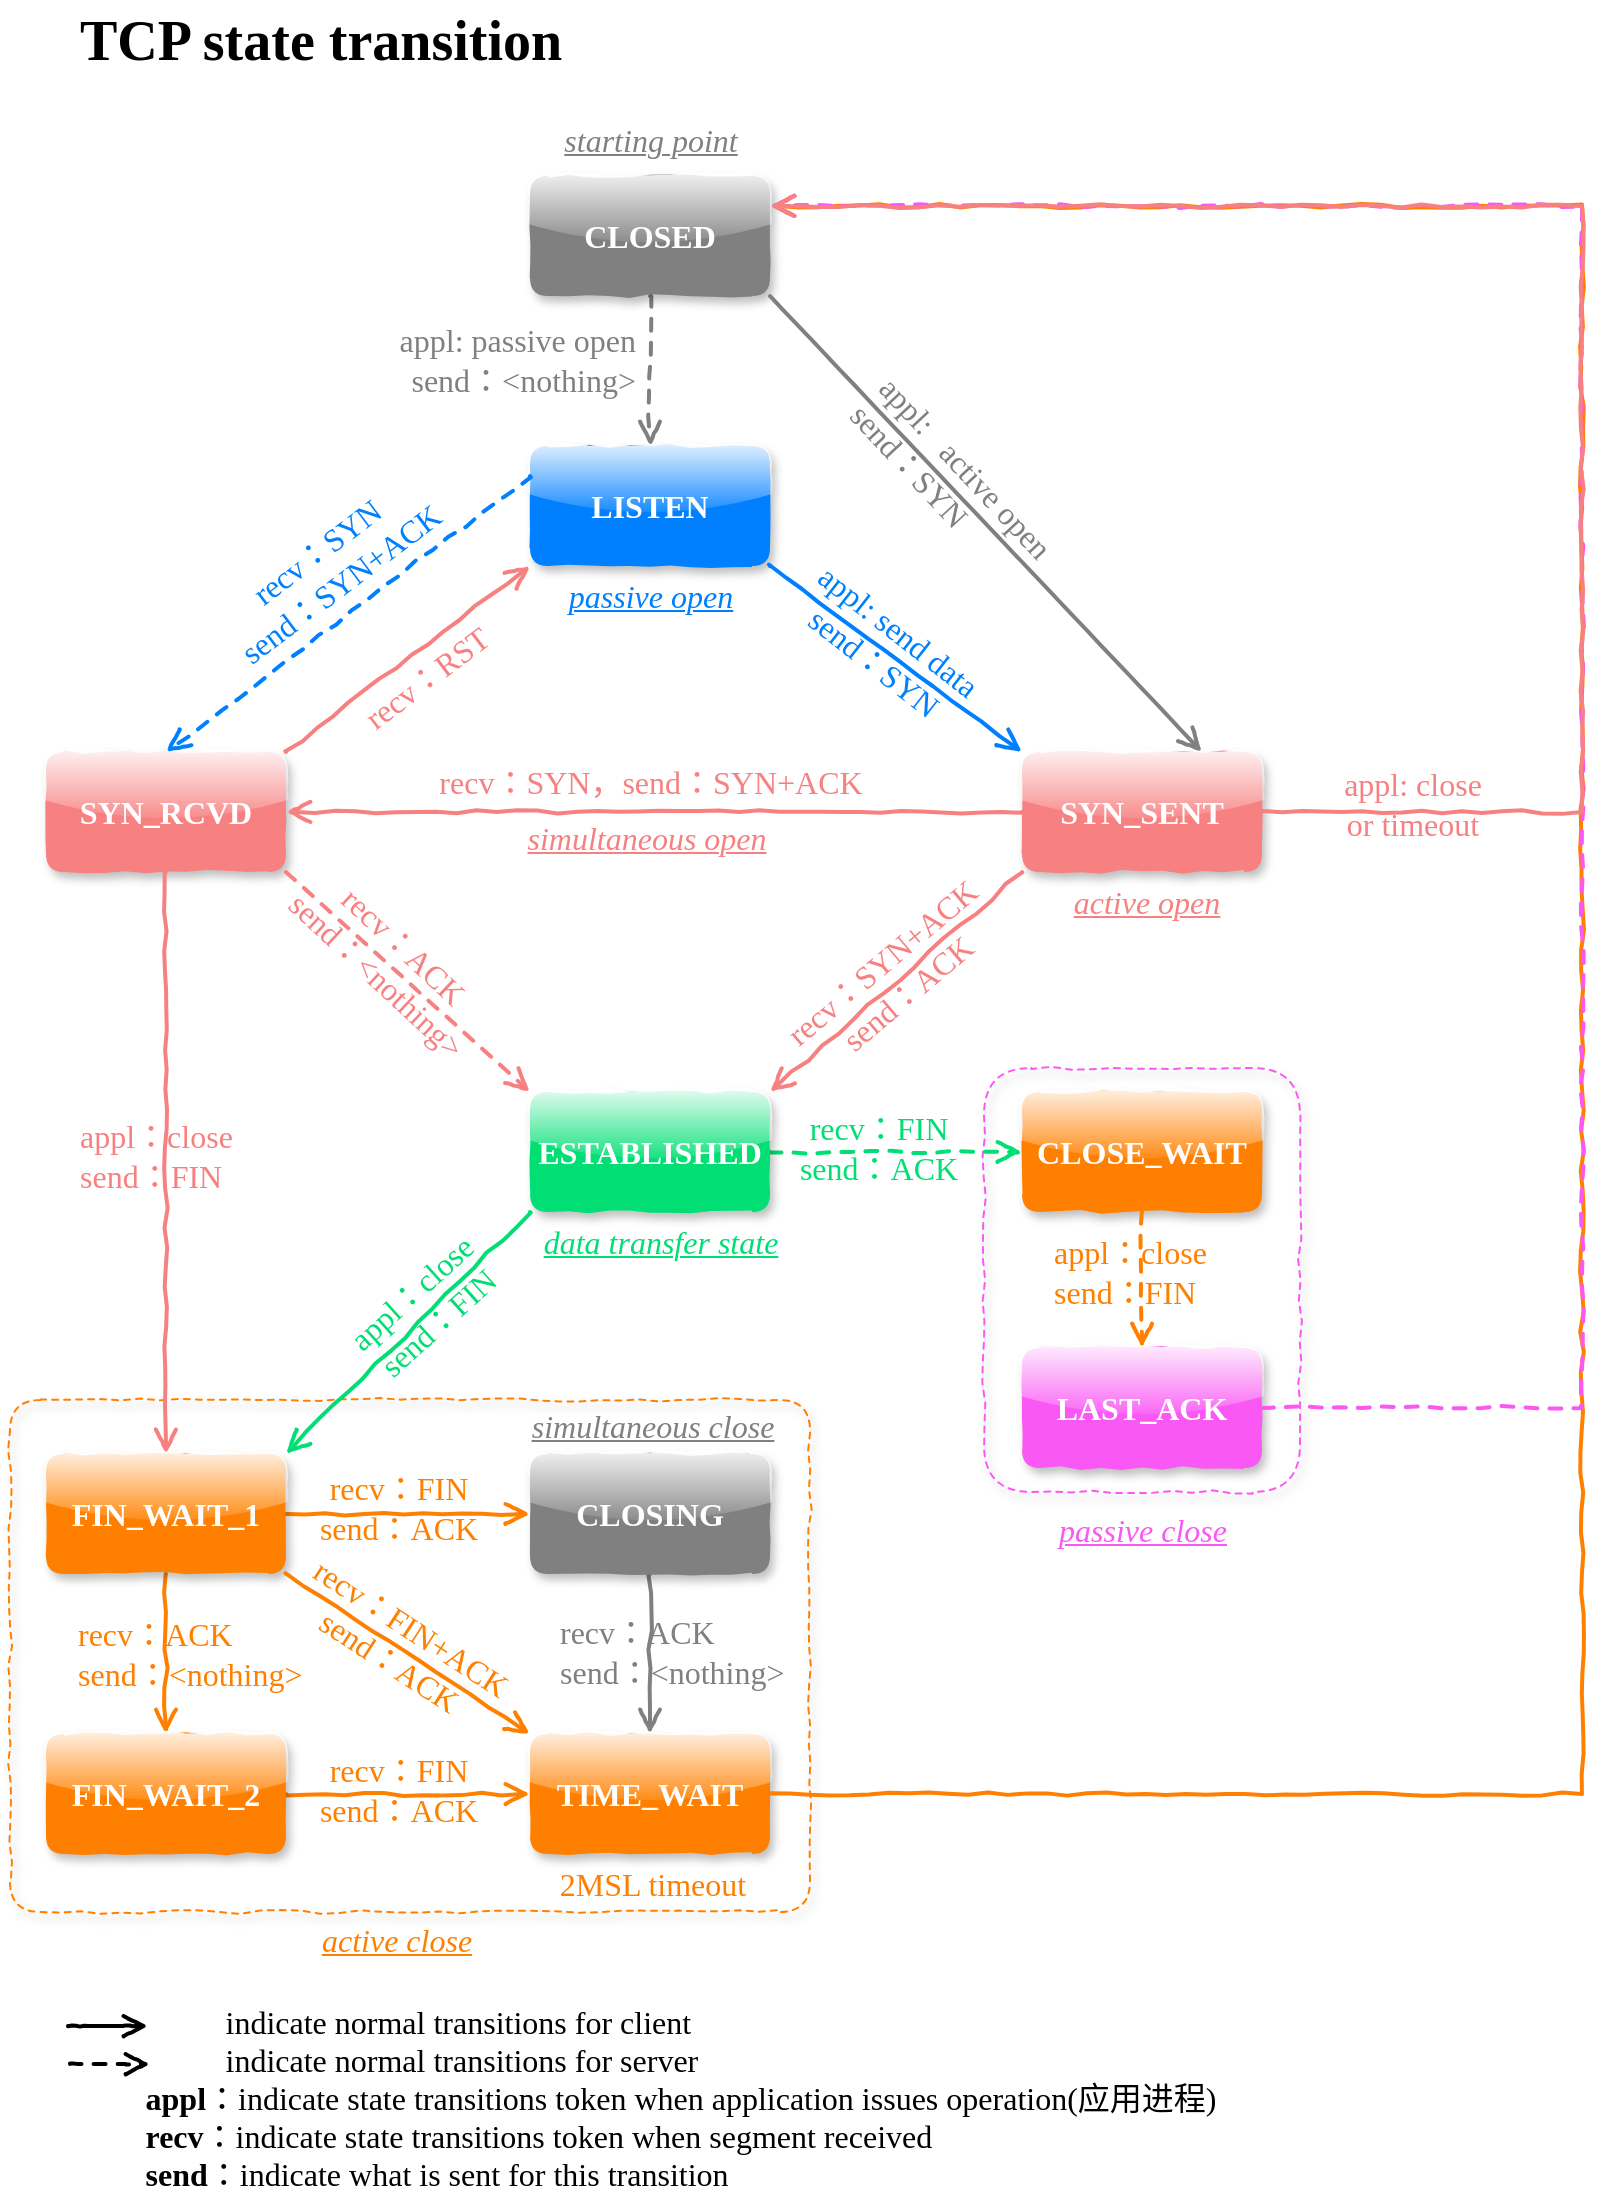 <mxfile version="13.9.9" type="device"><diagram id="qJx3MESUr1q7judaKmlN" name="第 1 页"><mxGraphModel dx="1422" dy="822" grid="1" gridSize="10" guides="1" tooltips="1" connect="1" arrows="1" fold="1" page="1" pageScale="1" pageWidth="827" pageHeight="1169" math="0" shadow="0"><root><mxCell id="0"/><mxCell id="1" parent="0"/><mxCell id="8LhVfHfSix1H9O6eTcY6-74" value="" style="rounded=1;whiteSpace=wrap;html=1;comic=1;sketch=0;perimeterSpacing=0;shadow=1;glass=1;fontSize=16;fontFamily=Comic Sans MS;fontStyle=0;fillColor=none;dashed=1;arcSize=6;strokeColor=#FF8000;" vertex="1" parent="1"><mxGeometry x="20" y="720" width="400" height="256" as="geometry"/></mxCell><mxCell id="8LhVfHfSix1H9O6eTcY6-69" value="" style="rounded=1;whiteSpace=wrap;html=1;comic=1;sketch=0;perimeterSpacing=0;shadow=1;glass=1;fontSize=16;fontFamily=Comic Sans MS;fontStyle=0;fillColor=none;dashed=1;strokeColor=#FA58F4;" vertex="1" parent="1"><mxGeometry x="507" y="554" width="158" height="212" as="geometry"/></mxCell><mxCell id="8LhVfHfSix1H9O6eTcY6-11" value="" style="edgeStyle=orthogonalEdgeStyle;rounded=0;orthogonalLoop=1;jettySize=auto;html=1;strokeWidth=2;endArrow=open;endFill=0;endSize=8;comic=1;entryX=0.5;entryY=0;entryDx=0;entryDy=0;exitX=0.5;exitY=1;exitDx=0;exitDy=0;dashed=1;strokeColor=#808080;" edge="1" parent="1" source="b06dhv5IZUUVjLHqWVri-1" target="8LhVfHfSix1H9O6eTcY6-1"><mxGeometry relative="1" as="geometry"/></mxCell><mxCell id="b06dhv5IZUUVjLHqWVri-1" value="CLOSED" style="rounded=1;whiteSpace=wrap;html=1;comic=1;sketch=0;perimeterSpacing=0;shadow=1;glass=1;fontSize=16;fontFamily=Comic Sans MS;fontStyle=1;fillColor=#808080;strokeColor=none;fontColor=#FFFFFF;" parent="1" vertex="1"><mxGeometry x="280" y="108" width="120" height="60" as="geometry"/></mxCell><mxCell id="8LhVfHfSix1H9O6eTcY6-1" value="LISTEN" style="rounded=1;whiteSpace=wrap;html=1;comic=1;sketch=0;perimeterSpacing=0;shadow=1;glass=1;fontSize=16;fontFamily=Comic Sans MS;fontStyle=1;fillColor=#0080FF;strokeColor=none;fontColor=#FFFFFF;" vertex="1" parent="1"><mxGeometry x="280" y="243" width="120" height="60" as="geometry"/></mxCell><mxCell id="8LhVfHfSix1H9O6eTcY6-2" value="SYN_RCVD" style="rounded=1;whiteSpace=wrap;html=1;comic=1;sketch=0;perimeterSpacing=0;shadow=1;glass=1;fontSize=16;fontFamily=Comic Sans MS;fontStyle=1;fillColor=#F78181;strokeColor=none;fontColor=#FFFFFF;" vertex="1" parent="1"><mxGeometry x="38" y="396" width="120" height="60" as="geometry"/></mxCell><mxCell id="8LhVfHfSix1H9O6eTcY6-14" value="" style="edgeStyle=orthogonalEdgeStyle;rounded=0;comic=1;orthogonalLoop=1;jettySize=auto;html=1;endArrow=open;endFill=0;endSize=8;strokeWidth=2;strokeColor=#F78181;" edge="1" parent="1" source="8LhVfHfSix1H9O6eTcY6-3" target="8LhVfHfSix1H9O6eTcY6-2"><mxGeometry relative="1" as="geometry"/></mxCell><mxCell id="8LhVfHfSix1H9O6eTcY6-3" value="SYN_SENT" style="rounded=1;whiteSpace=wrap;html=1;comic=1;sketch=0;perimeterSpacing=0;shadow=1;glass=1;fontSize=16;fontFamily=Comic Sans MS;fontStyle=1;fillColor=#F78181;strokeColor=none;fontColor=#FFFFFF;" vertex="1" parent="1"><mxGeometry x="526" y="396" width="120" height="60" as="geometry"/></mxCell><mxCell id="8LhVfHfSix1H9O6eTcY6-25" value="" style="edgeStyle=orthogonalEdgeStyle;rounded=0;comic=1;orthogonalLoop=1;jettySize=auto;html=1;endArrow=open;endFill=0;endSize=8;strokeWidth=2;dashed=1;strokeColor=#01DF74;" edge="1" parent="1" source="8LhVfHfSix1H9O6eTcY6-4" target="8LhVfHfSix1H9O6eTcY6-5"><mxGeometry relative="1" as="geometry"/></mxCell><mxCell id="8LhVfHfSix1H9O6eTcY6-4" value="ESTABLISHED" style="rounded=1;whiteSpace=wrap;html=1;comic=1;sketch=0;perimeterSpacing=0;shadow=1;glass=1;fontSize=16;fontFamily=Comic Sans MS;fontStyle=1;fillColor=#01DF74;fontColor=#FFFFFF;strokeColor=none;" vertex="1" parent="1"><mxGeometry x="280" y="566" width="120" height="60" as="geometry"/></mxCell><mxCell id="8LhVfHfSix1H9O6eTcY6-5" value="CLOSE_WAIT" style="rounded=1;whiteSpace=wrap;html=1;comic=1;sketch=0;perimeterSpacing=0;shadow=1;glass=1;fontSize=16;fontFamily=Comic Sans MS;fontStyle=1;fillColor=#FF8000;strokeColor=none;fontColor=#FFFFFF;" vertex="1" parent="1"><mxGeometry x="526" y="566" width="120" height="60" as="geometry"/></mxCell><mxCell id="8LhVfHfSix1H9O6eTcY6-6" value="LAST_ACK" style="rounded=1;whiteSpace=wrap;html=1;comic=1;sketch=0;perimeterSpacing=0;shadow=1;glass=1;fontSize=16;fontFamily=Comic Sans MS;fontStyle=1;fillColor=#FA58F4;strokeColor=none;fontColor=#FFFFFF;" vertex="1" parent="1"><mxGeometry x="526" y="694" width="120" height="60" as="geometry"/></mxCell><mxCell id="8LhVfHfSix1H9O6eTcY6-19" value="" style="edgeStyle=orthogonalEdgeStyle;rounded=0;comic=1;orthogonalLoop=1;jettySize=auto;html=1;endArrow=open;endFill=0;endSize=8;strokeWidth=2;strokeColor=#FF8000;" edge="1" parent="1" source="8LhVfHfSix1H9O6eTcY6-7" target="8LhVfHfSix1H9O6eTcY6-8"><mxGeometry relative="1" as="geometry"/></mxCell><mxCell id="8LhVfHfSix1H9O6eTcY6-22" value="" style="edgeStyle=orthogonalEdgeStyle;rounded=0;comic=1;orthogonalLoop=1;jettySize=auto;html=1;endArrow=open;endFill=0;endSize=8;strokeWidth=2;strokeColor=#FF8000;" edge="1" parent="1" source="8LhVfHfSix1H9O6eTcY6-7" target="8LhVfHfSix1H9O6eTcY6-9"><mxGeometry relative="1" as="geometry"/></mxCell><mxCell id="8LhVfHfSix1H9O6eTcY6-7" value="FIN_WAIT_1" style="rounded=1;whiteSpace=wrap;html=1;comic=1;sketch=0;perimeterSpacing=0;shadow=1;glass=1;fontSize=16;fontFamily=Comic Sans MS;fontStyle=1;fillColor=#FF8000;strokeColor=none;fontColor=#FFFFFF;" vertex="1" parent="1"><mxGeometry x="38" y="747" width="120" height="60" as="geometry"/></mxCell><mxCell id="8LhVfHfSix1H9O6eTcY6-30" value="" style="edgeStyle=orthogonalEdgeStyle;rounded=0;comic=1;orthogonalLoop=1;jettySize=auto;html=1;endArrow=open;endFill=0;endSize=8;strokeWidth=2;strokeColor=#FF8000;" edge="1" parent="1" source="8LhVfHfSix1H9O6eTcY6-8" target="8LhVfHfSix1H9O6eTcY6-10"><mxGeometry relative="1" as="geometry"/></mxCell><mxCell id="8LhVfHfSix1H9O6eTcY6-8" value="FIN_WAIT_2" style="rounded=1;whiteSpace=wrap;html=1;comic=1;sketch=0;perimeterSpacing=0;shadow=1;glass=1;fontSize=16;fontFamily=Comic Sans MS;fontStyle=1;fillColor=#FF8000;strokeColor=none;fontColor=#FFFFFF;" vertex="1" parent="1"><mxGeometry x="38" y="887" width="120" height="60" as="geometry"/></mxCell><mxCell id="8LhVfHfSix1H9O6eTcY6-21" value="" style="edgeStyle=orthogonalEdgeStyle;rounded=0;comic=1;orthogonalLoop=1;jettySize=auto;html=1;endArrow=open;endFill=0;endSize=8;strokeWidth=2;strokeColor=#808080;" edge="1" parent="1" source="8LhVfHfSix1H9O6eTcY6-9" target="8LhVfHfSix1H9O6eTcY6-10"><mxGeometry relative="1" as="geometry"/></mxCell><mxCell id="8LhVfHfSix1H9O6eTcY6-9" value="CLOSING" style="rounded=1;whiteSpace=wrap;html=1;comic=1;sketch=0;perimeterSpacing=0;shadow=1;glass=1;fontSize=16;fontFamily=Comic Sans MS;fontStyle=1;strokeColor=none;fontColor=#FFFFFF;fillColor=#808080;" vertex="1" parent="1"><mxGeometry x="280" y="747" width="120" height="60" as="geometry"/></mxCell><mxCell id="8LhVfHfSix1H9O6eTcY6-10" value="TIME_WAIT" style="rounded=1;whiteSpace=wrap;html=1;comic=1;sketch=0;perimeterSpacing=0;shadow=1;glass=1;fontSize=16;fontFamily=Comic Sans MS;fontStyle=1;fillColor=#FF8000;strokeColor=none;fontColor=#FFFFFF;" vertex="1" parent="1"><mxGeometry x="280" y="887" width="120" height="60" as="geometry"/></mxCell><mxCell id="8LhVfHfSix1H9O6eTcY6-26" value="" style="edgeStyle=orthogonalEdgeStyle;rounded=0;comic=1;orthogonalLoop=1;jettySize=auto;html=1;endArrow=open;endFill=0;endSize=8;strokeWidth=2;exitX=1;exitY=0.5;exitDx=0;exitDy=0;entryX=1;entryY=0.25;entryDx=0;entryDy=0;strokeColor=#FF8000;" edge="1" parent="1" source="8LhVfHfSix1H9O6eTcY6-10" target="b06dhv5IZUUVjLHqWVri-1"><mxGeometry relative="1" as="geometry"><mxPoint x="560" y="856" as="sourcePoint"/><mxPoint x="580" y="981" as="targetPoint"/><Array as="points"><mxPoint x="806" y="917"/><mxPoint x="806" y="123"/></Array></mxGeometry></mxCell><mxCell id="8LhVfHfSix1H9O6eTcY6-27" value="" style="edgeStyle=orthogonalEdgeStyle;rounded=0;comic=1;orthogonalLoop=1;jettySize=auto;html=1;endArrow=open;endFill=0;endSize=8;strokeWidth=2;exitX=1;exitY=0.5;exitDx=0;exitDy=0;entryX=1;entryY=0.25;entryDx=0;entryDy=0;dashed=1;strokeColor=#FA58F4;" edge="1" parent="1" source="8LhVfHfSix1H9O6eTcY6-6" target="b06dhv5IZUUVjLHqWVri-1"><mxGeometry relative="1" as="geometry"><mxPoint x="486" y="896" as="sourcePoint"/><mxPoint x="576" y="226" as="targetPoint"/><Array as="points"><mxPoint x="806" y="724"/><mxPoint x="806" y="123"/></Array></mxGeometry></mxCell><mxCell id="8LhVfHfSix1H9O6eTcY6-28" value="" style="edgeStyle=orthogonalEdgeStyle;rounded=0;comic=1;orthogonalLoop=1;jettySize=auto;html=1;endArrow=open;endFill=0;endSize=8;strokeWidth=2;exitX=1;exitY=0.5;exitDx=0;exitDy=0;entryX=1;entryY=0.25;entryDx=0;entryDy=0;strokeColor=#F78181;" edge="1" parent="1" source="8LhVfHfSix1H9O6eTcY6-3" target="b06dhv5IZUUVjLHqWVri-1"><mxGeometry relative="1" as="geometry"><mxPoint x="666" y="786" as="sourcePoint"/><mxPoint x="516" y="196" as="targetPoint"/><Array as="points"><mxPoint x="806" y="426"/><mxPoint x="806" y="123"/></Array></mxGeometry></mxCell><mxCell id="8LhVfHfSix1H9O6eTcY6-32" value="&lt;font style=&quot;font-size: 16px&quot; face=&quot;Comic Sans MS&quot;&gt;starting point&lt;/font&gt;" style="text;html=1;align=center;verticalAlign=middle;resizable=0;points=[];autosize=1;fontColor=#808080;fontStyle=6" vertex="1" parent="1"><mxGeometry x="280" y="80" width="120" height="20" as="geometry"/></mxCell><mxCell id="8LhVfHfSix1H9O6eTcY6-34" value="&lt;font style=&quot;font-size: 16px&quot; face=&quot;Comic Sans MS&quot;&gt;appl: passive open&lt;br&gt;send：&amp;lt;nothing&amp;gt;&lt;br&gt;&lt;/font&gt;" style="text;html=1;align=right;verticalAlign=middle;resizable=0;points=[];autosize=1;fontColor=#808080;" vertex="1" parent="1"><mxGeometry x="184" y="180" width="150" height="40" as="geometry"/></mxCell><mxCell id="8LhVfHfSix1H9O6eTcY6-35" value="&lt;font style=&quot;font-size: 16px&quot; face=&quot;Comic Sans MS&quot;&gt;passive open&lt;/font&gt;" style="text;html=1;align=center;verticalAlign=middle;resizable=0;points=[];autosize=1;fontStyle=6;fontColor=#0080FF;" vertex="1" parent="1"><mxGeometry x="285" y="308" width="110" height="20" as="geometry"/></mxCell><mxCell id="8LhVfHfSix1H9O6eTcY6-36" value="&lt;font style=&quot;font-size: 16px&quot; face=&quot;Comic Sans MS&quot;&gt;recv：RST&lt;/font&gt;" style="text;html=1;align=center;verticalAlign=middle;resizable=0;points=[];autosize=1;rotation=323;fontColor=#F78181;" vertex="1" parent="1"><mxGeometry x="178" y="349" width="100" height="20" as="geometry"/></mxCell><mxCell id="8LhVfHfSix1H9O6eTcY6-38" value="&lt;font style=&quot;font-size: 16px&quot; face=&quot;Comic Sans MS&quot;&gt;recv：SYN&lt;br&gt;send：SYN+ACK&lt;br&gt;&lt;/font&gt;" style="text;html=1;align=center;verticalAlign=middle;resizable=0;points=[];autosize=1;rotation=323;fontColor=#0080FF;" vertex="1" parent="1"><mxGeometry x="109" y="284" width="140" height="40" as="geometry"/></mxCell><mxCell id="8LhVfHfSix1H9O6eTcY6-39" value="" style="edgeStyle=orthogonalEdgeStyle;rounded=0;comic=1;orthogonalLoop=1;jettySize=auto;html=1;endArrow=open;endFill=0;endSize=8;strokeWidth=2;entryX=0.5;entryY=0;entryDx=0;entryDy=0;exitX=0.5;exitY=1;exitDx=0;exitDy=0;strokeColor=#F78181;" edge="1" parent="1" source="8LhVfHfSix1H9O6eTcY6-2" target="8LhVfHfSix1H9O6eTcY6-7"><mxGeometry relative="1" as="geometry"><mxPoint x="116" y="466" as="sourcePoint"/><mxPoint x="320" y="576" as="targetPoint"/><Array as="points"><mxPoint x="98" y="456"/><mxPoint x="98" y="747"/></Array></mxGeometry></mxCell><mxCell id="8LhVfHfSix1H9O6eTcY6-40" value="&lt;font style=&quot;font-size: 16px&quot; face=&quot;Comic Sans MS&quot;&gt;appl：close&lt;br&gt;send：FIN&lt;br&gt;&lt;/font&gt;" style="text;html=1;align=left;verticalAlign=middle;resizable=0;points=[];autosize=1;fontColor=#F78181;" vertex="1" parent="1"><mxGeometry x="53" y="578" width="100" height="40" as="geometry"/></mxCell><mxCell id="8LhVfHfSix1H9O6eTcY6-42" value="&lt;font style=&quot;font-size: 16px&quot; face=&quot;Comic Sans MS&quot;&gt;recv：ACK&lt;br&gt;send：&amp;lt;nothing&amp;gt;&lt;br&gt;&lt;/font&gt;" style="text;html=1;align=center;verticalAlign=middle;resizable=0;points=[];autosize=1;rotation=43;fontColor=#F78181;" vertex="1" parent="1"><mxGeometry x="145" y="480" width="130" height="40" as="geometry"/></mxCell><mxCell id="8LhVfHfSix1H9O6eTcY6-43" value="&lt;font style=&quot;font-size: 16px&quot; face=&quot;Comic Sans MS&quot;&gt;recv：SYN，send：SYN+ACK&lt;br&gt;&lt;/font&gt;" style="text;html=1;align=center;verticalAlign=middle;resizable=0;points=[];autosize=1;fontColor=#F78181;" vertex="1" parent="1"><mxGeometry x="220" y="401" width="240" height="20" as="geometry"/></mxCell><mxCell id="8LhVfHfSix1H9O6eTcY6-44" value="&lt;font style=&quot;font-size: 16px&quot; face=&quot;Comic Sans MS&quot;&gt;recv：SYN+ACK&lt;br&gt;send：ACK&lt;br&gt;&lt;/font&gt;" style="text;html=1;align=center;verticalAlign=middle;resizable=0;points=[];autosize=1;rotation=320;fontColor=#F78181;" vertex="1" parent="1"><mxGeometry x="392" y="489" width="140" height="40" as="geometry"/></mxCell><mxCell id="8LhVfHfSix1H9O6eTcY6-45" value="&lt;font style=&quot;font-size: 16px&quot; face=&quot;Comic Sans MS&quot;&gt;appl: send data&lt;br&gt;send：SYN&lt;br&gt;&lt;/font&gt;" style="text;html=1;align=center;verticalAlign=middle;resizable=0;points=[];autosize=1;rotation=38;fontColor=#0080FF;" vertex="1" parent="1"><mxGeometry x="393" y="323" width="130" height="40" as="geometry"/></mxCell><mxCell id="8LhVfHfSix1H9O6eTcY6-46" value="&lt;font style=&quot;font-size: 16px&quot; face=&quot;Comic Sans MS&quot;&gt;appl:&amp;nbsp; &amp;nbsp;active open&lt;br&gt;send：SYN&lt;br&gt;&lt;/font&gt;" style="text;html=1;align=left;verticalAlign=middle;resizable=0;points=[];autosize=1;rotation=47;fontColor=#808080;" vertex="1" parent="1"><mxGeometry x="426" y="251" width="150" height="40" as="geometry"/></mxCell><mxCell id="8LhVfHfSix1H9O6eTcY6-47" value="&lt;font style=&quot;font-size: 16px&quot; face=&quot;Comic Sans MS&quot;&gt;active open&lt;/font&gt;" style="text;html=1;align=center;verticalAlign=middle;resizable=0;points=[];autosize=1;fontStyle=6;fontColor=#F78181;" vertex="1" parent="1"><mxGeometry x="538" y="461" width="100" height="20" as="geometry"/></mxCell><mxCell id="8LhVfHfSix1H9O6eTcY6-48" value="&lt;font style=&quot;font-size: 16px&quot; face=&quot;Comic Sans MS&quot;&gt;appl: close&lt;br&gt;or timeout&lt;br&gt;&lt;/font&gt;" style="text;html=1;align=center;verticalAlign=middle;resizable=0;points=[];autosize=1;fontColor=#F78181;" vertex="1" parent="1"><mxGeometry x="676" y="402" width="90" height="40" as="geometry"/></mxCell><mxCell id="8LhVfHfSix1H9O6eTcY6-51" value="&lt;font style=&quot;font-size: 16px&quot; face=&quot;Comic Sans MS&quot;&gt;appl：close&lt;br&gt;send：FIN&lt;br&gt;&lt;/font&gt;" style="text;html=1;align=center;verticalAlign=middle;resizable=0;points=[];autosize=1;rotation=318;fontColor=#01DF74;" vertex="1" parent="1"><mxGeometry x="177" y="654" width="100" height="40" as="geometry"/></mxCell><mxCell id="8LhVfHfSix1H9O6eTcY6-53" value="&lt;font style=&quot;font-size: 16px&quot; face=&quot;Comic Sans MS&quot;&gt;recv：FIN&lt;br&gt;send：ACK&lt;br&gt;&lt;/font&gt;" style="text;html=1;align=center;verticalAlign=middle;resizable=0;points=[];autosize=1;fontColor=#01DF74;" vertex="1" parent="1"><mxGeometry x="404" y="574" width="100" height="40" as="geometry"/></mxCell><mxCell id="8LhVfHfSix1H9O6eTcY6-55" value="&lt;font style=&quot;font-size: 16px&quot; face=&quot;Comic Sans MS&quot;&gt;appl：close&lt;br&gt;send：FIN&lt;br&gt;&lt;/font&gt;" style="text;html=1;align=left;verticalAlign=middle;resizable=0;points=[];autosize=1;fontColor=#FF8000;" vertex="1" parent="1"><mxGeometry x="540" y="636" width="100" height="40" as="geometry"/></mxCell><mxCell id="8LhVfHfSix1H9O6eTcY6-56" value="" style="edgeStyle=orthogonalEdgeStyle;rounded=0;comic=1;orthogonalLoop=1;jettySize=auto;html=1;endArrow=open;endFill=0;endSize=8;strokeWidth=2;entryX=0.5;entryY=0;entryDx=0;entryDy=0;dashed=1;strokeColor=#FF8000;" edge="1" parent="1" source="8LhVfHfSix1H9O6eTcY6-5" target="8LhVfHfSix1H9O6eTcY6-6"><mxGeometry relative="1" as="geometry"><mxPoint x="586" y="626" as="sourcePoint"/><mxPoint x="586" y="746" as="targetPoint"/></mxGeometry></mxCell><mxCell id="8LhVfHfSix1H9O6eTcY6-57" value="&lt;font style=&quot;font-size: 16px&quot; face=&quot;Comic Sans MS&quot;&gt;data transfer state&lt;/font&gt;" style="text;html=1;align=center;verticalAlign=middle;resizable=0;points=[];autosize=1;fontStyle=6;fontColor=#01DF74;" vertex="1" parent="1"><mxGeometry x="265" y="631" width="160" height="20" as="geometry"/></mxCell><mxCell id="8LhVfHfSix1H9O6eTcY6-58" value="&lt;span style=&quot;font-family: &amp;quot;comic sans ms&amp;quot; ; font-size: 16px&quot;&gt;passive close&lt;/span&gt;" style="text;html=1;align=center;verticalAlign=middle;resizable=0;points=[];autosize=1;fontStyle=6;fontColor=#FA58F4;" vertex="1" parent="1"><mxGeometry x="531" y="775" width="110" height="20" as="geometry"/></mxCell><mxCell id="8LhVfHfSix1H9O6eTcY6-60" value="&lt;font style=&quot;font-size: 16px&quot; face=&quot;Comic Sans MS&quot;&gt;recv：ACK&lt;br&gt;send：&amp;lt;nothing&amp;gt;&lt;br&gt;&lt;/font&gt;" style="text;html=1;align=center;verticalAlign=middle;resizable=0;points=[];autosize=1;fontColor=#FFFFFF;" vertex="1" parent="1"><mxGeometry x="670" y="702" width="130" height="40" as="geometry"/></mxCell><mxCell id="8LhVfHfSix1H9O6eTcY6-61" value="&lt;font style=&quot;font-size: 16px&quot; face=&quot;Comic Sans MS&quot;&gt;recv：FIN&lt;br&gt;send：ACK&lt;br&gt;&lt;/font&gt;" style="text;html=1;align=center;verticalAlign=middle;resizable=0;points=[];autosize=1;fontColor=#FF8000;" vertex="1" parent="1"><mxGeometry x="164" y="754" width="100" height="40" as="geometry"/></mxCell><mxCell id="8LhVfHfSix1H9O6eTcY6-62" value="&lt;font style=&quot;font-size: 16px&quot; face=&quot;Comic Sans MS&quot;&gt;recv：ACK&lt;br&gt;send：&amp;lt;nothing&amp;gt;&lt;br&gt;&lt;/font&gt;" style="text;html=1;align=left;verticalAlign=middle;resizable=0;points=[];autosize=1;fontColor=#808080;" vertex="1" parent="1"><mxGeometry x="293" y="826" width="130" height="40" as="geometry"/></mxCell><mxCell id="8LhVfHfSix1H9O6eTcY6-63" value="&lt;font style=&quot;font-size: 16px&quot; face=&quot;Comic Sans MS&quot;&gt;recv：FIN&lt;br&gt;send：ACK&lt;br&gt;&lt;/font&gt;" style="text;html=1;align=center;verticalAlign=middle;resizable=0;points=[];autosize=1;fontColor=#FF8000;" vertex="1" parent="1"><mxGeometry x="164" y="895" width="100" height="40" as="geometry"/></mxCell><mxCell id="8LhVfHfSix1H9O6eTcY6-64" value="&lt;font style=&quot;font-size: 16px&quot; face=&quot;Comic Sans MS&quot;&gt;recv：ACK&lt;br&gt;send：&amp;lt;nothing&amp;gt;&lt;br&gt;&lt;/font&gt;" style="text;html=1;align=left;verticalAlign=middle;resizable=0;points=[];autosize=1;fontColor=#FF8000;" vertex="1" parent="1"><mxGeometry x="52" y="827" width="130" height="40" as="geometry"/></mxCell><mxCell id="8LhVfHfSix1H9O6eTcY6-65" value="&lt;font style=&quot;font-size: 16px&quot; face=&quot;Comic Sans MS&quot;&gt;recv：FIN+ACK&lt;br&gt;send：ACK&lt;br&gt;&lt;/font&gt;" style="text;html=1;align=center;verticalAlign=middle;resizable=0;points=[];autosize=1;rotation=33;fontColor=#FF8000;" vertex="1" parent="1"><mxGeometry x="150" y="822" width="130" height="40" as="geometry"/></mxCell><mxCell id="8LhVfHfSix1H9O6eTcY6-66" value="&lt;font style=&quot;font-size: 16px&quot; face=&quot;Comic Sans MS&quot;&gt;simultaneous close&lt;/font&gt;" style="text;html=1;align=center;verticalAlign=middle;resizable=0;points=[];autosize=1;fontColor=#808080;fontStyle=6" vertex="1" parent="1"><mxGeometry x="266" y="723" width="150" height="20" as="geometry"/></mxCell><mxCell id="8LhVfHfSix1H9O6eTcY6-67" value="&lt;font style=&quot;font-size: 16px&quot; face=&quot;Comic Sans MS&quot;&gt;2MSL timeout&lt;/font&gt;" style="text;html=1;align=center;verticalAlign=middle;resizable=0;points=[];autosize=1;fontColor=#FF8000;" vertex="1" parent="1"><mxGeometry x="281" y="952" width="120" height="20" as="geometry"/></mxCell><mxCell id="8LhVfHfSix1H9O6eTcY6-68" value="&lt;span style=&quot;font-family: &amp;quot;comic sans ms&amp;quot; ; font-size: 16px&quot;&gt;active close&lt;/span&gt;" style="text;html=1;align=center;verticalAlign=middle;resizable=0;points=[];autosize=1;fontStyle=6;fontColor=#FF8000;" vertex="1" parent="1"><mxGeometry x="163" y="980" width="100" height="20" as="geometry"/></mxCell><mxCell id="8LhVfHfSix1H9O6eTcY6-77" value="" style="endArrow=open;html=1;strokeWidth=2;comic=1;endSize=8;endFill=0;entryX=0;entryY=0;entryDx=0;entryDy=0;exitX=1;exitY=1;exitDx=0;exitDy=0;strokeColor=#FF8000;" edge="1" parent="1" source="8LhVfHfSix1H9O6eTcY6-7" target="8LhVfHfSix1H9O6eTcY6-10"><mxGeometry width="50" height="50" relative="1" as="geometry"><mxPoint x="-94" y="747" as="sourcePoint"/><mxPoint x="-44" y="697" as="targetPoint"/></mxGeometry></mxCell><mxCell id="8LhVfHfSix1H9O6eTcY6-78" value="" style="endArrow=open;html=1;strokeWidth=2;comic=1;endSize=8;endFill=0;entryX=1;entryY=0;entryDx=0;entryDy=0;exitX=0;exitY=1;exitDx=0;exitDy=0;strokeColor=#01DF74;" edge="1" parent="1" source="8LhVfHfSix1H9O6eTcY6-4" target="8LhVfHfSix1H9O6eTcY6-7"><mxGeometry width="50" height="50" relative="1" as="geometry"><mxPoint x="173" y="566" as="sourcePoint"/><mxPoint x="295" y="646" as="targetPoint"/></mxGeometry></mxCell><mxCell id="8LhVfHfSix1H9O6eTcY6-82" value="" style="endArrow=open;html=1;strokeWidth=2;comic=1;endSize=8;endFill=0;entryX=0;entryY=0;entryDx=0;entryDy=0;exitX=1;exitY=1;exitDx=0;exitDy=0;dashed=1;strokeColor=#F78181;" edge="1" parent="1" source="8LhVfHfSix1H9O6eTcY6-2" target="8LhVfHfSix1H9O6eTcY6-4"><mxGeometry width="50" height="50" relative="1" as="geometry"><mxPoint x="290" y="636" as="sourcePoint"/><mxPoint x="168" y="757" as="targetPoint"/></mxGeometry></mxCell><mxCell id="8LhVfHfSix1H9O6eTcY6-83" value="" style="endArrow=open;html=1;strokeWidth=2;comic=1;endSize=8;endFill=0;entryX=1;entryY=0;entryDx=0;entryDy=0;exitX=0;exitY=1;exitDx=0;exitDy=0;strokeColor=#F78181;" edge="1" parent="1" source="8LhVfHfSix1H9O6eTcY6-3" target="8LhVfHfSix1H9O6eTcY6-4"><mxGeometry width="50" height="50" relative="1" as="geometry"><mxPoint x="168" y="466" as="sourcePoint"/><mxPoint x="290" y="576" as="targetPoint"/></mxGeometry></mxCell><mxCell id="8LhVfHfSix1H9O6eTcY6-84" value="" style="endArrow=open;html=1;strokeWidth=2;comic=1;endSize=8;endFill=0;entryX=0;entryY=0;entryDx=0;entryDy=0;exitX=1;exitY=1;exitDx=0;exitDy=0;strokeColor=#0080FF;" edge="1" parent="1" source="8LhVfHfSix1H9O6eTcY6-1" target="8LhVfHfSix1H9O6eTcY6-3"><mxGeometry width="50" height="50" relative="1" as="geometry"><mxPoint x="446" y="286" as="sourcePoint"/><mxPoint x="410" y="576" as="targetPoint"/></mxGeometry></mxCell><mxCell id="8LhVfHfSix1H9O6eTcY6-87" value="" style="endArrow=open;html=1;strokeWidth=2;comic=1;endSize=8;endFill=0;entryX=0;entryY=1;entryDx=0;entryDy=0;exitX=1;exitY=0;exitDx=0;exitDy=0;strokeColor=#F78181;" edge="1" parent="1" source="8LhVfHfSix1H9O6eTcY6-2" target="8LhVfHfSix1H9O6eTcY6-1"><mxGeometry width="50" height="50" relative="1" as="geometry"><mxPoint x="410" y="313" as="sourcePoint"/><mxPoint x="536" y="406" as="targetPoint"/></mxGeometry></mxCell><mxCell id="8LhVfHfSix1H9O6eTcY6-88" value="" style="endArrow=open;html=1;strokeWidth=2;comic=1;endSize=8;endFill=0;entryX=0.5;entryY=0;entryDx=0;entryDy=0;exitX=0;exitY=0.25;exitDx=0;exitDy=0;dashed=1;strokeColor=#0080FF;" edge="1" parent="1" source="8LhVfHfSix1H9O6eTcY6-1" target="8LhVfHfSix1H9O6eTcY6-2"><mxGeometry width="50" height="50" relative="1" as="geometry"><mxPoint x="410" y="313" as="sourcePoint"/><mxPoint x="536" y="406" as="targetPoint"/></mxGeometry></mxCell><mxCell id="8LhVfHfSix1H9O6eTcY6-92" value="TCP state transition" style="text;html=1;align=center;verticalAlign=middle;resizable=0;points=[];autosize=1;fontSize=28;fontFamily=Comic Sans MS;fontStyle=1" vertex="1" parent="1"><mxGeometry x="30" y="20" width="290" height="40" as="geometry"/></mxCell><mxCell id="8LhVfHfSix1H9O6eTcY6-93" value="" style="endArrow=open;html=1;strokeWidth=2;comic=1;endSize=8;endFill=0;entryX=0.75;entryY=0;entryDx=0;entryDy=0;exitX=1;exitY=1;exitDx=0;exitDy=0;strokeColor=#808080;" edge="1" parent="1" source="b06dhv5IZUUVjLHqWVri-1" target="8LhVfHfSix1H9O6eTcY6-3"><mxGeometry width="50" height="50" relative="1" as="geometry"><mxPoint x="410" y="313" as="sourcePoint"/><mxPoint x="536" y="406" as="targetPoint"/></mxGeometry></mxCell><mxCell id="8LhVfHfSix1H9O6eTcY6-94" value="&lt;div style=&quot;text-align: left&quot;&gt;&lt;span style=&quot;font-size: 16px ; font-family: &amp;#34;comic sans ms&amp;#34;&quot;&gt;&amp;nbsp; &amp;nbsp; &amp;nbsp; &amp;nbsp; &amp;nbsp; indicate normal transitions for client&lt;/span&gt;&lt;/div&gt;&lt;span style=&quot;font-family: &amp;#34;comic sans ms&amp;#34; ; font-size: 16px&quot;&gt;&lt;div style=&quot;text-align: left&quot;&gt;&lt;span&gt;&amp;nbsp; &amp;nbsp; &amp;nbsp; &amp;nbsp; &amp;nbsp; indicate normal transitions for server&lt;/span&gt;&lt;/div&gt;&lt;/span&gt;&lt;span style=&quot;font-family: &amp;#34;comic sans ms&amp;#34; ; font-size: 16px&quot;&gt;&lt;div style=&quot;text-align: left&quot;&gt;&lt;b&gt;appl&lt;/b&gt;：indicate state transitions token when application issues operation(应用进程)&lt;/div&gt;&lt;/span&gt;&lt;span style=&quot;font-family: &amp;#34;comic sans ms&amp;#34; ; font-size: 16px&quot;&gt;&lt;div style=&quot;text-align: left&quot;&gt;&lt;b&gt;recv&lt;/b&gt;：indicate state transitions token when segment received&lt;/div&gt;&lt;/span&gt;&lt;span style=&quot;font-family: &amp;#34;comic sans ms&amp;#34; ; font-size: 16px&quot;&gt;&lt;div style=&quot;text-align: left&quot;&gt;&lt;b&gt;send&lt;/b&gt;：indicate what is sent for this transition&lt;/div&gt;&lt;/span&gt;" style="text;html=1;align=center;verticalAlign=middle;resizable=0;points=[];autosize=1;" vertex="1" parent="1"><mxGeometry x="45" y="1029" width="620" height="80" as="geometry"/></mxCell><mxCell id="8LhVfHfSix1H9O6eTcY6-95" value="" style="endArrow=open;html=1;strokeWidth=2;comic=1;endSize=8;endFill=0;" edge="1" parent="1"><mxGeometry width="50" height="50" relative="1" as="geometry"><mxPoint x="49" y="1033" as="sourcePoint"/><mxPoint x="89" y="1033" as="targetPoint"/><Array as="points"><mxPoint x="69" y="1033"/></Array></mxGeometry></mxCell><mxCell id="8LhVfHfSix1H9O6eTcY6-96" value="" style="endArrow=open;html=1;strokeWidth=2;comic=1;endSize=8;endFill=0;dashed=1;" edge="1" parent="1"><mxGeometry width="50" height="50" relative="1" as="geometry"><mxPoint x="50" y="1052" as="sourcePoint"/><mxPoint x="90" y="1052" as="targetPoint"/><Array as="points"><mxPoint x="70" y="1052"/></Array></mxGeometry></mxCell><mxCell id="8LhVfHfSix1H9O6eTcY6-100" value="&lt;font style=&quot;font-size: 16px&quot; face=&quot;Comic Sans MS&quot;&gt;simultaneous open&lt;br&gt;&lt;/font&gt;" style="text;html=1;align=center;verticalAlign=middle;resizable=0;points=[];autosize=1;fontColor=#F78181;fontStyle=6" vertex="1" parent="1"><mxGeometry x="263" y="429" width="150" height="20" as="geometry"/></mxCell></root></mxGraphModel></diagram></mxfile>